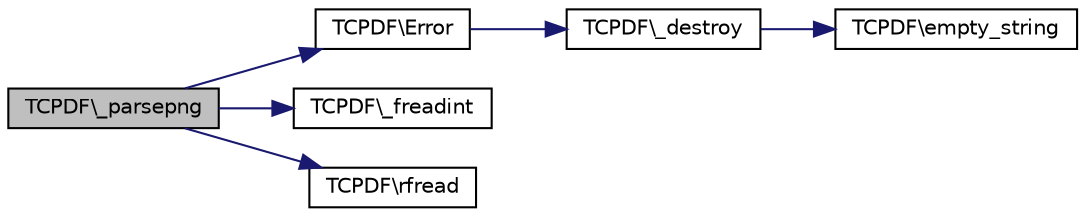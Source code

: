 digraph G
{
  edge [fontname="Helvetica",fontsize="10",labelfontname="Helvetica",labelfontsize="10"];
  node [fontname="Helvetica",fontsize="10",shape=record];
  rankdir="LR";
  Node1 [label="TCPDF\\_parsepng",height=0.2,width=0.4,color="black", fillcolor="grey75", style="filled" fontcolor="black"];
  Node1 -> Node2 [color="midnightblue",fontsize="10",style="solid",fontname="Helvetica"];
  Node2 [label="TCPDF\\Error",height=0.2,width=0.4,color="black", fillcolor="white", style="filled",URL="$classTCPDF.html#a27ecf2a6c86b4b7976ebfaf5912b0f91",tooltip="This method is automatically called in case of fatal error; it simply outputs the message and halts t..."];
  Node2 -> Node3 [color="midnightblue",fontsize="10",style="solid",fontname="Helvetica"];
  Node3 [label="TCPDF\\_destroy",height=0.2,width=0.4,color="black", fillcolor="white", style="filled",URL="$classTCPDF.html#ae91c72441bff1164a3ab9d237a4e1faa",tooltip="Unset all class variables except the following critical variables: internal_encoding, state, bufferlen, buffer and diskcache."];
  Node3 -> Node4 [color="midnightblue",fontsize="10",style="solid",fontname="Helvetica"];
  Node4 [label="TCPDF\\empty_string",height=0.2,width=0.4,color="black", fillcolor="white", style="filled",URL="$classTCPDF.html#a681e9cc13fa324d8e538a5873f3990c2",tooltip="Determine whether a string is empty."];
  Node1 -> Node5 [color="midnightblue",fontsize="10",style="solid",fontname="Helvetica"];
  Node5 [label="TCPDF\\_freadint",height=0.2,width=0.4,color="black", fillcolor="white", style="filled",URL="$classTCPDF.html#a93c322bd214bd06c217f600de0fb5fba",tooltip="Read a 4-byte (32 bit) integer from file."];
  Node1 -> Node6 [color="midnightblue",fontsize="10",style="solid",fontname="Helvetica"];
  Node6 [label="TCPDF\\rfread",height=0.2,width=0.4,color="black", fillcolor="white", style="filled",URL="$classTCPDF.html#a9b42842de5a35a9ca87c4b0a7bef1905",tooltip="Binary-safe and URL-safe file read."];
}
